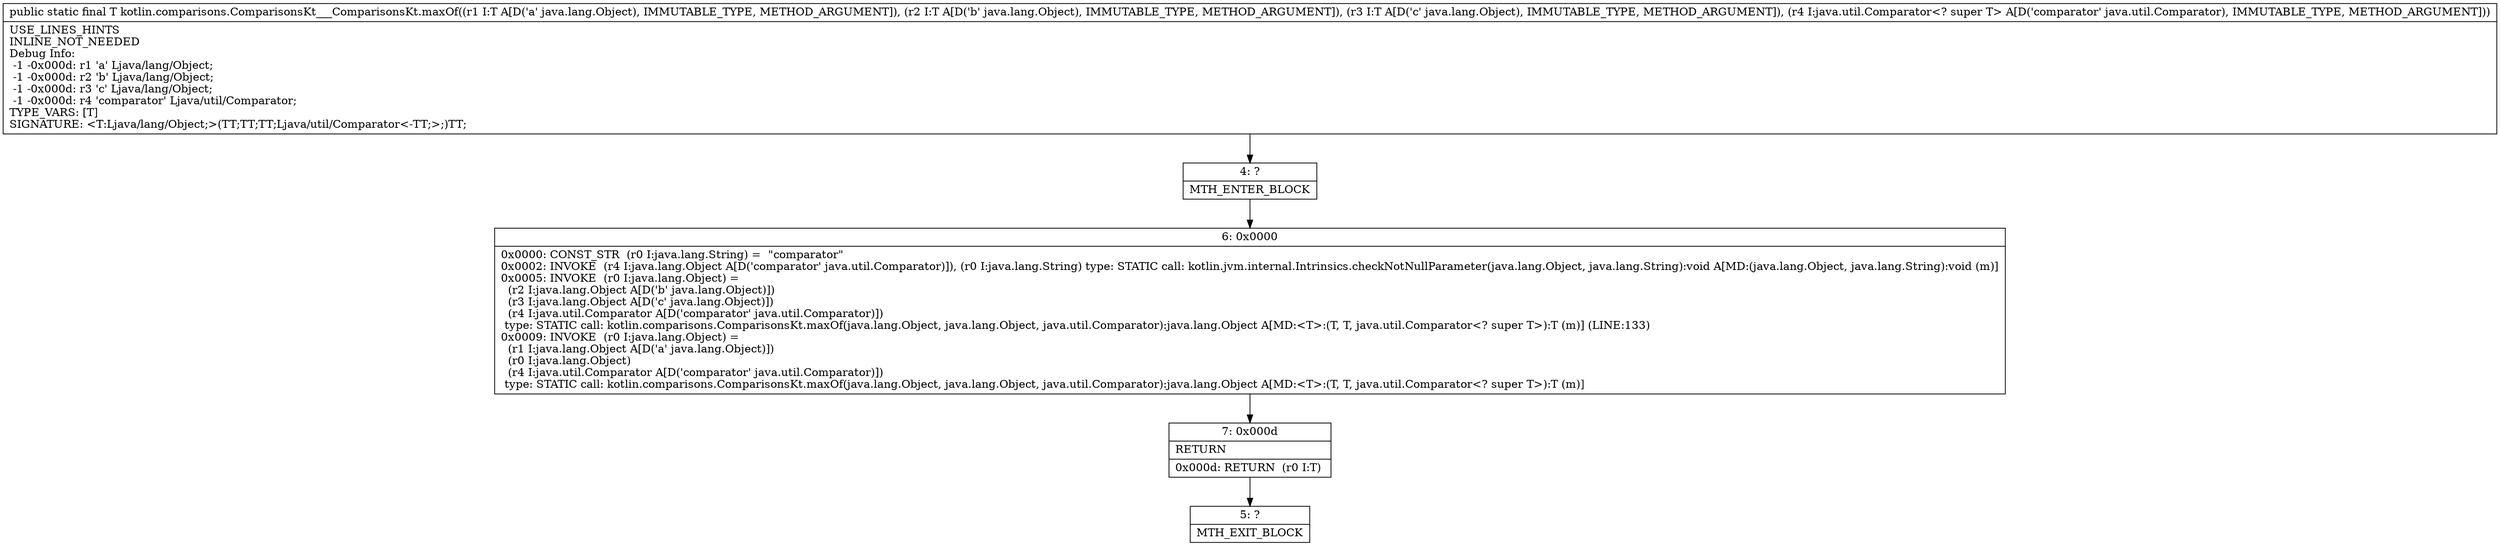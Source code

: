 digraph "CFG forkotlin.comparisons.ComparisonsKt___ComparisonsKt.maxOf(Ljava\/lang\/Object;Ljava\/lang\/Object;Ljava\/lang\/Object;Ljava\/util\/Comparator;)Ljava\/lang\/Object;" {
Node_4 [shape=record,label="{4\:\ ?|MTH_ENTER_BLOCK\l}"];
Node_6 [shape=record,label="{6\:\ 0x0000|0x0000: CONST_STR  (r0 I:java.lang.String) =  \"comparator\" \l0x0002: INVOKE  (r4 I:java.lang.Object A[D('comparator' java.util.Comparator)]), (r0 I:java.lang.String) type: STATIC call: kotlin.jvm.internal.Intrinsics.checkNotNullParameter(java.lang.Object, java.lang.String):void A[MD:(java.lang.Object, java.lang.String):void (m)]\l0x0005: INVOKE  (r0 I:java.lang.Object) = \l  (r2 I:java.lang.Object A[D('b' java.lang.Object)])\l  (r3 I:java.lang.Object A[D('c' java.lang.Object)])\l  (r4 I:java.util.Comparator A[D('comparator' java.util.Comparator)])\l type: STATIC call: kotlin.comparisons.ComparisonsKt.maxOf(java.lang.Object, java.lang.Object, java.util.Comparator):java.lang.Object A[MD:\<T\>:(T, T, java.util.Comparator\<? super T\>):T (m)] (LINE:133)\l0x0009: INVOKE  (r0 I:java.lang.Object) = \l  (r1 I:java.lang.Object A[D('a' java.lang.Object)])\l  (r0 I:java.lang.Object)\l  (r4 I:java.util.Comparator A[D('comparator' java.util.Comparator)])\l type: STATIC call: kotlin.comparisons.ComparisonsKt.maxOf(java.lang.Object, java.lang.Object, java.util.Comparator):java.lang.Object A[MD:\<T\>:(T, T, java.util.Comparator\<? super T\>):T (m)]\l}"];
Node_7 [shape=record,label="{7\:\ 0x000d|RETURN\l|0x000d: RETURN  (r0 I:T) \l}"];
Node_5 [shape=record,label="{5\:\ ?|MTH_EXIT_BLOCK\l}"];
MethodNode[shape=record,label="{public static final T kotlin.comparisons.ComparisonsKt___ComparisonsKt.maxOf((r1 I:T A[D('a' java.lang.Object), IMMUTABLE_TYPE, METHOD_ARGUMENT]), (r2 I:T A[D('b' java.lang.Object), IMMUTABLE_TYPE, METHOD_ARGUMENT]), (r3 I:T A[D('c' java.lang.Object), IMMUTABLE_TYPE, METHOD_ARGUMENT]), (r4 I:java.util.Comparator\<? super T\> A[D('comparator' java.util.Comparator), IMMUTABLE_TYPE, METHOD_ARGUMENT]))  | USE_LINES_HINTS\lINLINE_NOT_NEEDED\lDebug Info:\l  \-1 \-0x000d: r1 'a' Ljava\/lang\/Object;\l  \-1 \-0x000d: r2 'b' Ljava\/lang\/Object;\l  \-1 \-0x000d: r3 'c' Ljava\/lang\/Object;\l  \-1 \-0x000d: r4 'comparator' Ljava\/util\/Comparator;\lTYPE_VARS: [T]\lSIGNATURE: \<T:Ljava\/lang\/Object;\>(TT;TT;TT;Ljava\/util\/Comparator\<\-TT;\>;)TT;\l}"];
MethodNode -> Node_4;Node_4 -> Node_6;
Node_6 -> Node_7;
Node_7 -> Node_5;
}

